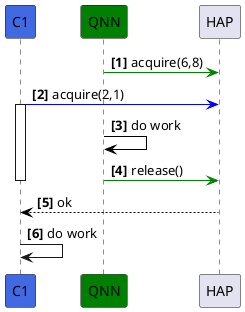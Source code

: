 @startuml

autonumber "<b>[#]"

participant "C1"   as cv #royalblue
participant "QNN"  as qnn #green
participant "HAP"  as hap 

qnn -[#green]> hap: acquire(6,8)
cv -[#blue]> hap: acquire(2,1)

activate cv
qnn -[#black]> qnn: do work
qnn -[#green]> hap: release()
deactivate cv

hap --[#black]> cv: ok

cv -> cv: do work

@enduml

